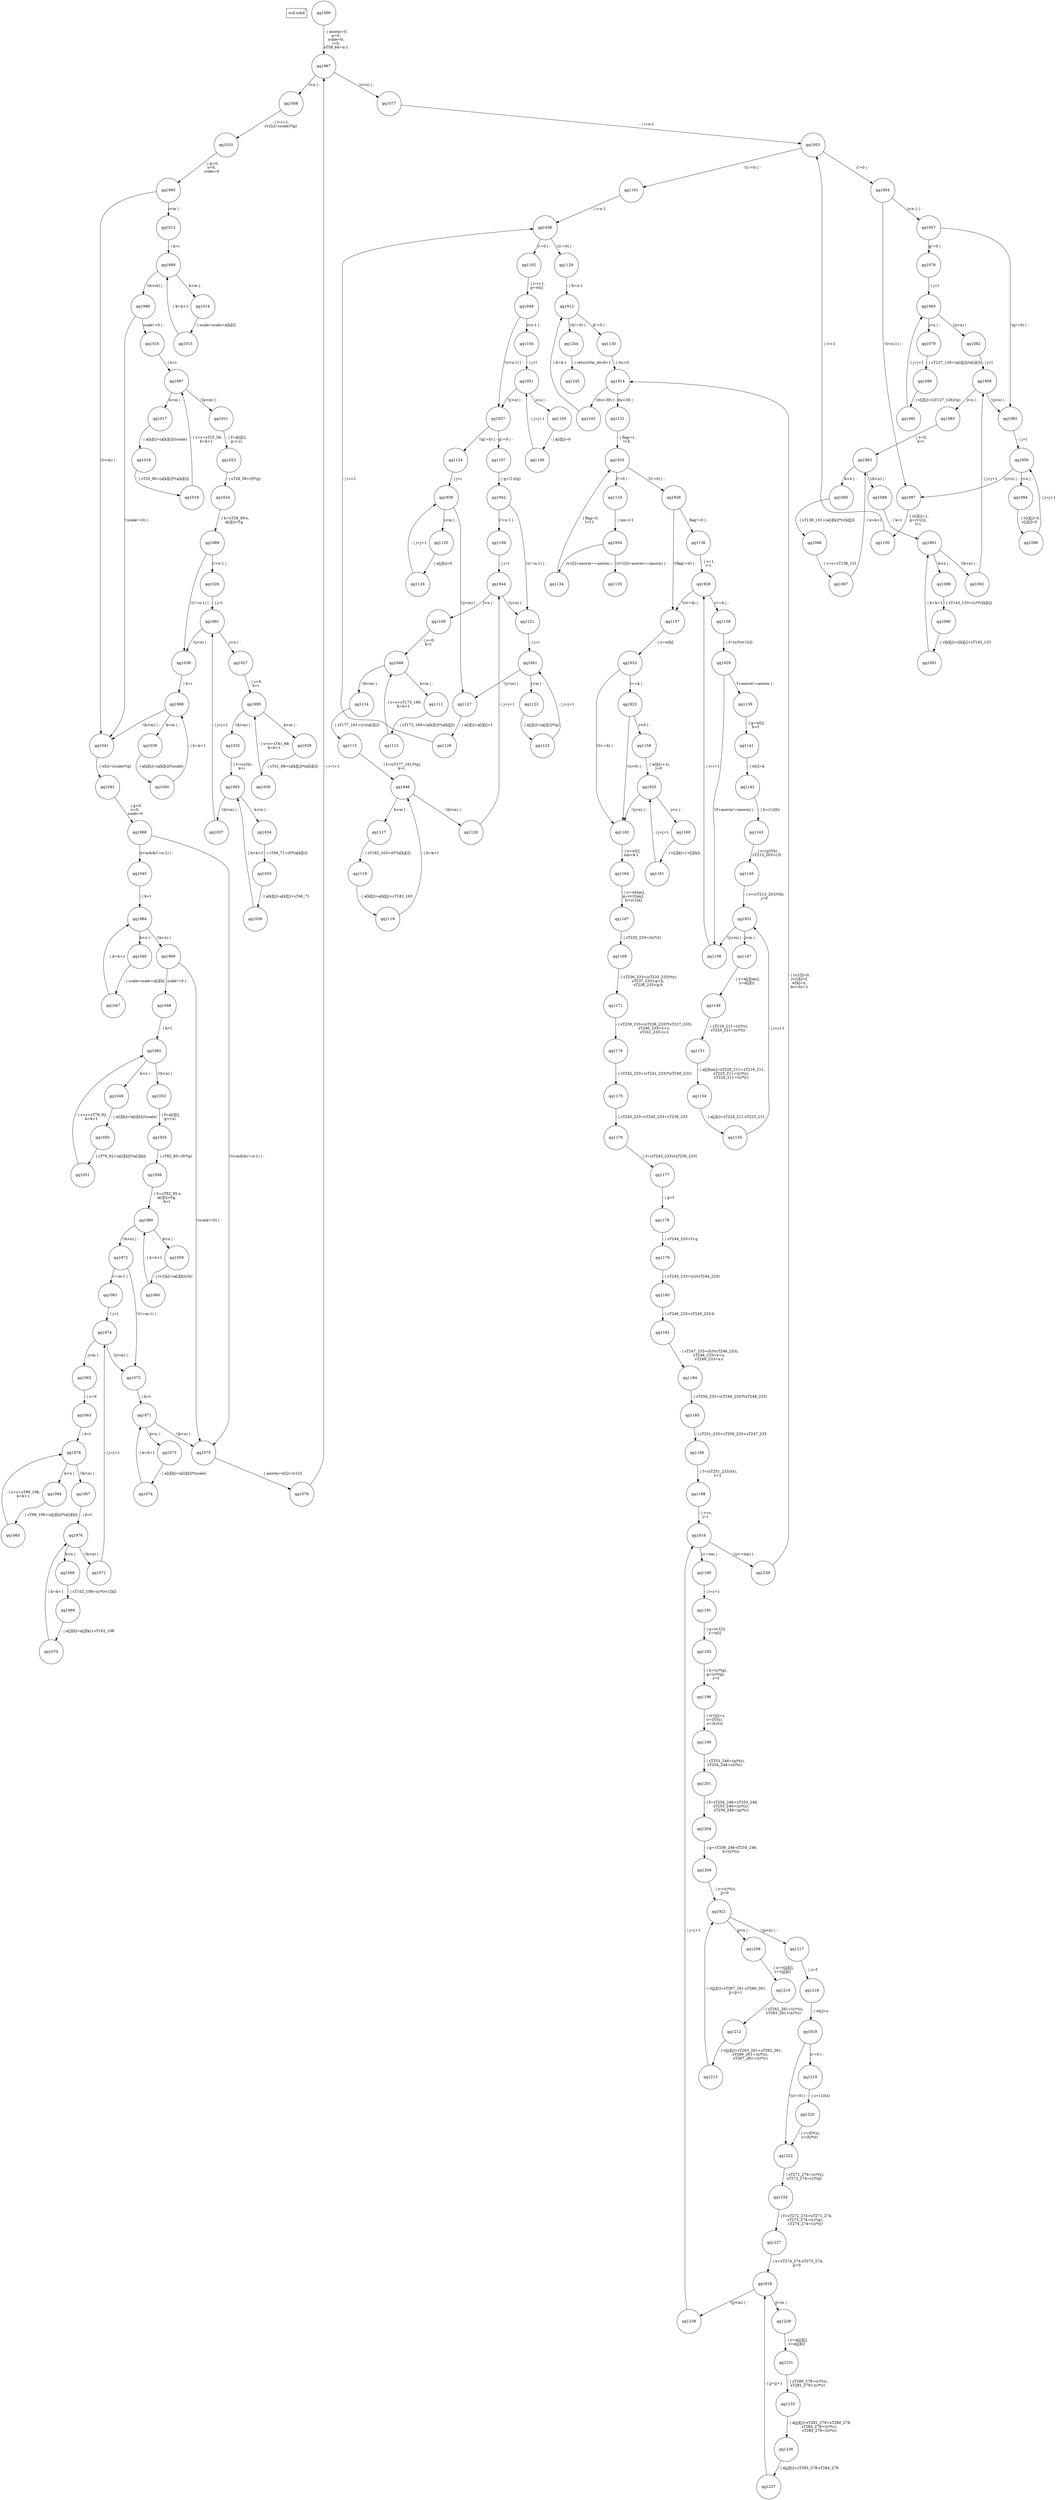 digraph fsmdIndot {

"svd.schd" [shape=note];
qq1000 [shape=circle];
qq1967 [shape=circle];
qq1000 -> qq1967 [label="- | anorm=0,\ng=0,\nscale=0,\ni=0,\nsT58_84=n-1"];
qq1008 [shape=circle];
qq1010 [shape=circle];
qq1008 -> qq1010 [label="- | l=i+1,\nrv1[i]=(scale)*(g)"];
qq1010 [shape=circle];
qq1985 [shape=circle];
qq1010 -> qq1985 [label="- | g=0,\ns=0,\nscale=0"];
qq1013 [shape=circle];
qq1999 [shape=circle];
qq1013 -> qq1999 [label="- | k=i"];
qq1014 [shape=circle];
qq1015 [shape=circle];
qq1014 -> qq1015 [label="- | scale=scale+a[k][i]"];
qq1015 [shape=circle];
qq1999 [shape=circle];
qq1015 -> qq1999 [label="- | k=k+1"];
qq1016 [shape=circle];
qq1997 [shape=circle];
qq1016 -> qq1997 [label="- | k=i"];
qq1017 [shape=circle];
qq1018 [shape=circle];
qq1017 -> qq1018 [label="- | a[k][i]=(a[k][i])/(scale)"];
qq1018 [shape=circle];
qq1019 [shape=circle];
qq1018 -> qq1019 [label="- | sT25_56=(a[k][i])*(a[k][i])"];
qq1019 [shape=circle];
qq1997 [shape=circle];
qq1019 -> qq1997 [label="- | s=s+sT25_56,\nk=k+1"];
qq1021 [shape=circle];
qq1023 [shape=circle];
qq1021 -> qq1023 [label="- | f=a[i][i],\ng=(-s)"];
qq1023 [shape=circle];
qq1024 [shape=circle];
qq1023 -> qq1024 [label="- | sT28_59=(f)*(g)"];
qq1024 [shape=circle];
qq1989 [shape=circle];
qq1024 -> qq1989 [label="- | h=sT28_59-s,\na[i][i]=f-g"];
qq1026 [shape=circle];
qq1991 [shape=circle];
qq1026 -> qq1991 [label="- | j=l"];
qq1027 [shape=circle];
qq1995 [shape=circle];
qq1027 -> qq1995 [label="- | s=0,\nk=i"];
qq1029 [shape=circle];
qq1030 [shape=circle];
qq1029 -> qq1030 [label="- | sT41_68=(a[k][j])*(a[k][i])"];
qq1030 [shape=circle];
qq1995 [shape=circle];
qq1030 -> qq1995 [label="- | s=s+sT41_68,\nk=k+1"];
qq1032 [shape=circle];
qq1993 [shape=circle];
qq1032 -> qq1993 [label="- | f=(s)/(h),\nk=i"];
qq1034 [shape=circle];
qq1035 [shape=circle];
qq1034 -> qq1035 [label="- | sT46_71=(f)*(a[k][i])"];
qq1035 [shape=circle];
qq1036 [shape=circle];
qq1035 -> qq1036 [label="- | a[k][j]=a[k][j]+sT46_71"];
qq1036 [shape=circle];
qq1993 [shape=circle];
qq1036 -> qq1993 [label="- | k=k+1"];
qq1037 [shape=circle];
qq1991 [shape=circle];
qq1037 -> qq1991 [label="- | j=j+1"];
qq1038 [shape=circle];
qq1988 [shape=circle];
qq1038 -> qq1988 [label="- | k=i"];
qq1039 [shape=circle];
qq1040 [shape=circle];
qq1039 -> qq1040 [label="- | a[k][i]=(a[k][i])*(scale)"];
qq1040 [shape=circle];
qq1988 [shape=circle];
qq1040 -> qq1988 [label="- | k=k+1"];
qq1041 [shape=circle];
qq1042 [shape=circle];
qq1041 -> qq1042 [label="- | w[i]=(scale)*(g)"];
qq1042 [shape=circle];
qq1968 [shape=circle];
qq1042 -> qq1968 [label="- | g=0,\ns=0,\nscale=0"];
qq1045 [shape=circle];
qq1984 [shape=circle];
qq1045 -> qq1984 [label="- | k=l"];
qq1046 [shape=circle];
qq1047 [shape=circle];
qq1046 -> qq1047 [label="- | scale=scale+a[i][k]"];
qq1047 [shape=circle];
qq1984 [shape=circle];
qq1047 -> qq1984 [label="- | k=k+1"];
qq1048 [shape=circle];
qq1982 [shape=circle];
qq1048 -> qq1982 [label="- | k=l"];
qq1049 [shape=circle];
qq1050 [shape=circle];
qq1049 -> qq1050 [label="- | a[i][k]=(a[i][k])/(scale)"];
qq1050 [shape=circle];
qq1051 [shape=circle];
qq1050 -> qq1051 [label="- | sT79_92=(a[i][k])*(a[i][k])"];
qq1051 [shape=circle];
qq1982 [shape=circle];
qq1051 -> qq1982 [label="- | s=s+sT79_92,\nk=k+1"];
qq1053 [shape=circle];
qq1055 [shape=circle];
qq1053 -> qq1055 [label="- | f=a[i][l],\ng=(-s)"];
qq1055 [shape=circle];
qq1056 [shape=circle];
qq1055 -> qq1056 [label="- | sT82_95=(f)*(g)"];
qq1056 [shape=circle];
qq1980 [shape=circle];
qq1056 -> qq1980 [label="- | h=sT82_95-s,\na[i][l]=f-g,\nk=l"];
qq1059 [shape=circle];
qq1060 [shape=circle];
qq1059 -> qq1060 [label="- | rv1[k]=(a[i][k])/(h)"];
qq1060 [shape=circle];
qq1980 [shape=circle];
qq1060 -> qq1980 [label="- | k=k+1"];
qq1061 [shape=circle];
qq1974 [shape=circle];
qq1061 -> qq1974 [label="- | j=l"];
qq1062 [shape=circle];
qq1063 [shape=circle];
qq1062 -> qq1063 [label="- | s=0"];
qq1063 [shape=circle];
qq1978 [shape=circle];
qq1063 -> qq1978 [label="- | k=l"];
qq1064 [shape=circle];
qq1065 [shape=circle];
qq1064 -> qq1065 [label="- | sT99_106=(a[j][k])*(a[i][k])"];
qq1065 [shape=circle];
qq1978 [shape=circle];
qq1065 -> qq1978 [label="- | s=s+sT99_106,\nk=k+1"];
qq1067 [shape=circle];
qq1976 [shape=circle];
qq1067 -> qq1976 [label="- | k=l"];
qq1068 [shape=circle];
qq1069 [shape=circle];
qq1068 -> qq1069 [label="- | sT102_108=(s)*(rv1[k])"];
qq1069 [shape=circle];
qq1070 [shape=circle];
qq1069 -> qq1070 [label="- | a[j][k]=a[j][k]+sT102_108"];
qq1070 [shape=circle];
qq1976 [shape=circle];
qq1070 -> qq1976 [label="- | k=k+1"];
qq1071 [shape=circle];
qq1974 [shape=circle];
qq1071 -> qq1974 [label="- | j=j+1"];
qq1072 [shape=circle];
qq1971 [shape=circle];
qq1072 -> qq1971 [label="- | k=l"];
qq1073 [shape=circle];
qq1074 [shape=circle];
qq1073 -> qq1074 [label="- | a[i][k]=(a[i][k])*(scale)"];
qq1074 [shape=circle];
qq1971 [shape=circle];
qq1074 -> qq1971 [label="- | k=k+1"];
qq1075 [shape=circle];
qq1076 [shape=circle];
qq1075 -> qq1076 [label="- | anorm=w[i]+rv1[i]"];
qq1076 [shape=circle];
qq1967 [shape=circle];
qq1076 -> qq1967 [label="- | i=i+1"];
qq1077 [shape=circle];
qq1953 [shape=circle];
qq1077 -> qq1953 [label="- | i=n-1"];
qq1078 [shape=circle];
qq1965 [shape=circle];
qq1078 -> qq1965 [label="- | j=l"];
qq1079 [shape=circle];
qq1080 [shape=circle];
qq1079 -> qq1080 [label="- | sT127_126=(a[i][j])/(a[i][l])"];
qq1080 [shape=circle];
qq1081 [shape=circle];
qq1080 -> qq1081 [label="- | v[j][i]=(sT127_126)/(g)"];
qq1081 [shape=circle];
qq1965 [shape=circle];
qq1081 -> qq1965 [label="- | j=j+1"];
qq1082 [shape=circle];
qq1959 [shape=circle];
qq1082 -> qq1959 [label="- | j=l"];
qq1083 [shape=circle];
qq1963 [shape=circle];
qq1083 -> qq1963 [label="- | s=0,\nk=l"];
qq1085 [shape=circle];
qq1086 [shape=circle];
qq1085 -> qq1086 [label="- | sT138_131=(a[i][k])*(v[k][j])"];
qq1086 [shape=circle];
qq1087 [shape=circle];
qq1086 -> qq1087 [label="- | s=s+sT138_131"];
qq1087 [shape=circle];
qq1963 [shape=circle];
qq1087 -> qq1963 [label="- | k=k+1"];
qq1088 [shape=circle];
qq1961 [shape=circle];
qq1088 -> qq1961 [label="- | k=l"];
qq1089 [shape=circle];
qq1090 [shape=circle];
qq1089 -> qq1090 [label="- | sT143_133=(s)*(v[k][i])"];
qq1090 [shape=circle];
qq1091 [shape=circle];
qq1090 -> qq1091 [label="- | v[k][j]=v[k][j]+sT143_133"];
qq1091 [shape=circle];
qq1961 [shape=circle];
qq1091 -> qq1961 [label="- | k=k+1"];
qq1092 [shape=circle];
qq1959 [shape=circle];
qq1092 -> qq1959 [label="- | j=j+1"];
qq1093 [shape=circle];
qq1956 [shape=circle];
qq1093 -> qq1956 [label="- | j=l"];
qq1094 [shape=circle];
qq1096 [shape=circle];
qq1094 -> qq1096 [label="- | v[i][j]=0,\nv[j][i]=0"];
qq1096 [shape=circle];
qq1956 [shape=circle];
qq1096 -> qq1956 [label="- | j=j+1"];
qq1097 [shape=circle];
qq1100 [shape=circle];
qq1097 -> qq1100 [label="- | v[i][i]=1,\ng=rv1[i],\nl=i"];
qq1100 [shape=circle];
qq1953 [shape=circle];
qq1100 -> qq1953 [label="- | i=i-1"];
qq1101 [shape=circle];
qq1936 [shape=circle];
qq1101 -> qq1936 [label="- | i=n-1"];
qq1102 [shape=circle];
qq1949 [shape=circle];
qq1102 -> qq1949 [label="- | l=i+1,\ng=w[i]"];
qq1104 [shape=circle];
qq1951 [shape=circle];
qq1104 -> qq1951 [label="- | j=l"];
qq1105 [shape=circle];
qq1106 [shape=circle];
qq1105 -> qq1106 [label="- | a[i][j]=0"];
qq1106 [shape=circle];
qq1951 [shape=circle];
qq1106 -> qq1951 [label="- | j=j+1"];
qq1107 [shape=circle];
qq1942 [shape=circle];
qq1107 -> qq1942 [label="- | g=(1)/(g)"];
qq1108 [shape=circle];
qq1944 [shape=circle];
qq1108 -> qq1944 [label="- | j=l"];
qq1109 [shape=circle];
qq1948 [shape=circle];
qq1109 -> qq1948 [label="- | s=0,\nk=l"];
qq1111 [shape=circle];
qq1112 [shape=circle];
qq1111 -> qq1112 [label="- | sT173_160=(a[k][i])*(a[k][j])"];
qq1112 [shape=circle];
qq1948 [shape=circle];
qq1112 -> qq1948 [label="- | s=s+sT173_160,\nk=k+1"];
qq1114 [shape=circle];
qq1115 [shape=circle];
qq1114 -> qq1115 [label="- | sT177_161=(s)/(a[i][i])"];
qq1115 [shape=circle];
qq1946 [shape=circle];
qq1115 -> qq1946 [label="- | f=(sT177_161)*(g),\nk=i"];
qq1117 [shape=circle];
qq1118 [shape=circle];
qq1117 -> qq1118 [label="- | sT182_163=(f)*(a[k][i])"];
qq1118 [shape=circle];
qq1119 [shape=circle];
qq1118 -> qq1119 [label="- | a[k][j]=a[k][j]+sT182_163"];
qq1119 [shape=circle];
qq1946 [shape=circle];
qq1119 -> qq1946 [label="- | k=k+1"];
qq1120 [shape=circle];
qq1944 [shape=circle];
qq1120 -> qq1944 [label="- | j=j+1"];
qq1121 [shape=circle];
qq1941 [shape=circle];
qq1121 -> qq1941 [label="- | j=i"];
qq1122 [shape=circle];
qq1123 [shape=circle];
qq1122 -> qq1123 [label="- | a[j][i]=(a[j][i])*(g)"];
qq1123 [shape=circle];
qq1941 [shape=circle];
qq1123 -> qq1941 [label="- | j=j+1"];
qq1124 [shape=circle];
qq1939 [shape=circle];
qq1124 -> qq1939 [label="- | j=i"];
qq1125 [shape=circle];
qq1126 [shape=circle];
qq1125 -> qq1126 [label="- | a[j][i]=0"];
qq1126 [shape=circle];
qq1939 [shape=circle];
qq1126 -> qq1939 [label="- | j=j+1"];
qq1127 [shape=circle];
qq1128 [shape=circle];
qq1127 -> qq1128 [label="- | a[i][i]=a[i][i]+1"];
qq1128 [shape=circle];
qq1936 [shape=circle];
qq1128 -> qq1936 [label="- | i=i-1"];
qq1129 [shape=circle];
qq1912 [shape=circle];
qq1129 -> qq1912 [label="- | k=n-1"];
qq1130 [shape=circle];
qq1914 [shape=circle];
qq1130 -> qq1914 [label="- | its=0"];
qq1131 [shape=circle];
qq1933 [shape=circle];
qq1131 -> qq1933 [label="- | flag=1,\nl=k"];
qq1133 [shape=circle];
qq1934 [shape=circle];
qq1133 -> qq1934 [label="- | nm=l-1"];
qq1134 [shape=circle];
qq1933 [shape=circle];
qq1134 -> qq1933 [label="- | flag=0,\nl=l-1"];
qq1136 [shape=circle];
qq1928 [shape=circle];
qq1136 -> qq1928 [label="- | s=1,\ni=l"];
qq1138 [shape=circle];
qq1929 [shape=circle];
qq1138 -> qq1929 [label="- | f=(s)*(rv1[i])"];
qq1139 [shape=circle];
qq1141 [shape=circle];
qq1139 -> qq1141 [label="- | g=w[i],\nh=f"];
qq1141 [shape=circle];
qq1142 [shape=circle];
qq1141 -> qq1142 [label="- | w[i]=h"];
qq1142 [shape=circle];
qq1143 [shape=circle];
qq1142 -> qq1143 [label="- | h=(1)/(h)"];
qq1143 [shape=circle];
qq1145 [shape=circle];
qq1143 -> qq1145 [label="- | c=(g)*(h),\nsT213_203=(-f)"];
qq1145 [shape=circle];
qq1931 [shape=circle];
qq1145 -> qq1931 [label="- | s=(sT213_203)*(h),\nj=0"];
qq1147 [shape=circle];
qq1149 [shape=circle];
qq1147 -> qq1149 [label="- | y=a[j][nm],\nz=a[j][i]"];
qq1149 [shape=circle];
qq1151 [shape=circle];
qq1149 -> qq1151 [label="- | sT219_211=(z)*(s),\nsT220_211=(y)*(c)"];
qq1151 [shape=circle];
qq1154 [shape=circle];
qq1151 -> qq1154 [label="- | a[j][nm]=sT220_211+sT219_211,\nsT223_211=(y)*(s),\nsT224_211=(z)*(c)"];
qq1154 [shape=circle];
qq1155 [shape=circle];
qq1154 -> qq1155 [label="- | a[j][i]=sT224_211-sT223_211"];
qq1155 [shape=circle];
qq1931 [shape=circle];
qq1155 -> qq1931 [label="- | j=j+1"];
qq1156 [shape=circle];
qq1928 [shape=circle];
qq1156 -> qq1928 [label="- | i=i+1"];
qq1157 [shape=circle];
qq1922 [shape=circle];
qq1157 -> qq1922 [label="- | z=w[k]"];
qq1158 [shape=circle];
qq1925 [shape=circle];
qq1158 -> qq1925 [label="- | w[k]=(-z),\nj=0"];
qq1160 [shape=circle];
qq1161 [shape=circle];
qq1160 -> qq1161 [label="- | v[j][k]=(-v[j][k])"];
qq1161 [shape=circle];
qq1925 [shape=circle];
qq1161 -> qq1925 [label="- | j=j+1"];
qq1162 [shape=circle];
qq1164 [shape=circle];
qq1162 -> qq1164 [label="- | x=w[l],\nnm=k-1"];
qq1164 [shape=circle];
qq1167 [shape=circle];
qq1164 -> qq1167 [label="- | y=w[nm],\ng=rv1[nm],\nh=rv1[k]"];
qq1167 [shape=circle];
qq1168 [shape=circle];
qq1167 -> qq1168 [label="- | sT235_233=(h)*(2)"];
qq1168 [shape=circle];
qq1171 [shape=circle];
qq1168 -> qq1171 [label="- | sT236_233=(sT235_233)*(y),\nsT237_233=g+h,\nsT238_233=g-h"];
qq1171 [shape=circle];
qq1174 [shape=circle];
qq1171 -> qq1174 [label="- | sT239_233=(sT238_233)*(sT237_233),\nsT240_233=y+z,\nsT241_233=y-z"];
qq1174 [shape=circle];
qq1175 [shape=circle];
qq1174 -> qq1175 [label="- | sT242_233=(sT241_233)*(sT240_233)"];
qq1175 [shape=circle];
qq1176 [shape=circle];
qq1175 -> qq1176 [label="- | sT243_233=sT242_233+sT239_233"];
qq1176 [shape=circle];
qq1177 [shape=circle];
qq1176 -> qq1177 [label="- | f=(sT243_233)/(sT236_233)"];
qq1177 [shape=circle];
qq1178 [shape=circle];
qq1177 -> qq1178 [label="- | g=f"];
qq1178 [shape=circle];
qq1179 [shape=circle];
qq1178 -> qq1179 [label="- | sT244_233=f+g"];
qq1179 [shape=circle];
qq1180 [shape=circle];
qq1179 -> qq1180 [label="- | sT245_233=(y)/(sT244_233)"];
qq1180 [shape=circle];
qq1181 [shape=circle];
qq1180 -> qq1181 [label="- | sT246_233=sT245_233-h"];
qq1181 [shape=circle];
qq1184 [shape=circle];
qq1181 -> qq1184 [label="- | sT247_233=(h)*(sT246_233),\nsT248_233=x+z,\nsT249_233=x-z"];
qq1184 [shape=circle];
qq1185 [shape=circle];
qq1184 -> qq1185 [label="- | sT250_233=(sT249_233)*(sT248_233)"];
qq1185 [shape=circle];
qq1186 [shape=circle];
qq1185 -> qq1186 [label="- | sT251_233=sT250_233+sT247_233"];
qq1186 [shape=circle];
qq1188 [shape=circle];
qq1186 -> qq1188 [label="- | f=(sT251_233)/(x),\ns=1"];
qq1188 [shape=circle];
qq1916 [shape=circle];
qq1188 -> qq1916 [label="- | c=s,\nj=l"];
qq1190 [shape=circle];
qq1191 [shape=circle];
qq1190 -> qq1191 [label="- | i=j+1"];
qq1191 [shape=circle];
qq1193 [shape=circle];
qq1191 -> qq1193 [label="- | g=rv1[i],\ny=w[i]"];
qq1193 [shape=circle];
qq1196 [shape=circle];
qq1193 -> qq1196 [label="- | h=(s)*(g),\ng=(c)*(g),\nz=f"];
qq1196 [shape=circle];
qq1199 [shape=circle];
qq1196 -> qq1199 [label="- | rv1[j]=z,\nc=(f)/(z),\ns=(h)/(z)"];
qq1199 [shape=circle];
qq1201 [shape=circle];
qq1199 -> qq1201 [label="- | sT253_246=(g)*(s),\nsT254_246=(x)*(c)"];
qq1201 [shape=circle];
qq1204 [shape=circle];
qq1201 -> qq1204 [label="- | f=sT254_246+sT253_246,\nsT255_246=(x)*(s),\nsT256_246=(g)*(c)"];
qq1204 [shape=circle];
qq1206 [shape=circle];
qq1204 -> qq1206 [label="- | g=sT256_246-sT255_246,\nh=(y)*(s)"];
qq1206 [shape=circle];
qq1921 [shape=circle];
qq1206 -> qq1921 [label="- | y=(y)*(c),\njj=0"];
qq1208 [shape=circle];
qq1210 [shape=circle];
qq1208 -> qq1210 [label="- | x=v[jj][j],\nz=v[jj][i]"];
qq1210 [shape=circle];
qq1212 [shape=circle];
qq1210 -> qq1212 [label="- | sT262_261=(z)*(s),\nsT263_261=(x)*(c)"];
qq1212 [shape=circle];
qq1215 [shape=circle];
qq1212 -> qq1215 [label="- | v[jj][j]=sT263_261+sT262_261,\nsT266_261=(x)*(s),\nsT267_261=(z)*(c)"];
qq1215 [shape=circle];
qq1921 [shape=circle];
qq1215 -> qq1921 [label="- | v[jj][i]=sT267_261-sT266_261,\njj=jj+1"];
qq1217 [shape=circle];
qq1218 [shape=circle];
qq1217 -> qq1218 [label="- | z=f"];
qq1218 [shape=circle];
qq1919 [shape=circle];
qq1218 -> qq1919 [label="- | w[j]=z"];
qq1219 [shape=circle];
qq1220 [shape=circle];
qq1219 -> qq1220 [label="- | z=(1)/(z)"];
qq1220 [shape=circle];
qq1222 [shape=circle];
qq1220 -> qq1222 [label="- | c=(f)*(z),\ns=(h)*(z)"];
qq1222 [shape=circle];
qq1224 [shape=circle];
qq1222 -> qq1224 [label="- | sT271_274=(s)*(y),\nsT272_274=(c)*(g)"];
qq1224 [shape=circle];
qq1227 [shape=circle];
qq1224 -> qq1227 [label="- | f=sT272_274+sT271_274,\nsT273_274=(s)*(g),\nsT274_274=(c)*(y)"];
qq1227 [shape=circle];
qq1918 [shape=circle];
qq1227 -> qq1918 [label="- | x=sT274_274-sT273_274,\njj=0"];
qq1229 [shape=circle];
qq1231 [shape=circle];
qq1229 -> qq1231 [label="- | y=a[jj][j],\nz=a[jj][i]"];
qq1231 [shape=circle];
qq1233 [shape=circle];
qq1231 -> qq1233 [label="- | sT280_278=(z)*(s),\nsT281_278=(y)*(c)"];
qq1233 [shape=circle];
qq1236 [shape=circle];
qq1233 -> qq1236 [label="- | a[jj][j]=sT281_278+sT280_278,\nsT284_278=(y)*(s),\nsT285_278=(z)*(c)"];
qq1236 [shape=circle];
qq1237 [shape=circle];
qq1236 -> qq1237 [label="- | a[jj][i]=sT285_278-sT284_278"];
qq1237 [shape=circle];
qq1918 [shape=circle];
qq1237 -> qq1918 [label="- | jj=jj+1"];
qq1238 [shape=circle];
qq1916 [shape=circle];
qq1238 -> qq1916 [label="- | j=j+1"];
qq1239 [shape=circle];
qq1914 [shape=circle];
qq1239 -> qq1914 [label="- | rv1[l]=0,\nrv1[k]=f,\nw[k]=x,\nits=its+1"];
qq1243 [shape=circle];
qq1912 [shape=circle];
qq1243 -> qq1912 [label="- | k=k-1"];
qq1244 [shape=circle];
qq1245 [shape=circle];
qq1244 -> qq1245 [label="- | returnVar_dsvd=1"];
qq1912 [shape=circle];
qq1130 [shape=circle];
qq1912 -> qq1130 [label="k!=0 | -"];
qq1244 [shape=circle];
qq1912 -> qq1244 [label="!(k!=0) | -"];
qq1914 [shape=circle];
qq1131 [shape=circle];
qq1914 -> qq1131 [label="its<30 | -"];
qq1243 [shape=circle];
qq1914 -> qq1243 [label="!(its<30) | -"];
qq1916 [shape=circle];
qq1190 [shape=circle];
qq1916 -> qq1190 [label="j<=nm | -"];
qq1239 [shape=circle];
qq1916 -> qq1239 [label="!(j<=nm) | -"];
qq1918 [shape=circle];
qq1229 [shape=circle];
qq1918 -> qq1229 [label="jj<m | -"];
qq1238 [shape=circle];
qq1918 -> qq1238 [label="!(jj<m) | -"];
qq1919 [shape=circle];
qq1219 [shape=circle];
qq1919 -> qq1219 [label="z!=0 | -"];
qq1222 [shape=circle];
qq1919 -> qq1222 [label="!(z!=0) | -"];
qq1921 [shape=circle];
qq1208 [shape=circle];
qq1921 -> qq1208 [label="jj<n | -"];
qq1217 [shape=circle];
qq1921 -> qq1217 [label="!(jj<n) | -"];
qq1922 [shape=circle];
qq1923 [shape=circle];
qq1922 -> qq1923 [label="l==k | -"];
qq1162 [shape=circle];
qq1922 -> qq1162 [label="!(l==k) | -"];
qq1923 [shape=circle];
qq1158 [shape=circle];
qq1923 -> qq1158 [label="z<0 | -"];
qq1162 [shape=circle];
qq1923 -> qq1162 [label="!(z<0) | -"];
qq1925 [shape=circle];
qq1160 [shape=circle];
qq1925 -> qq1160 [label="j<n | -"];
qq1162 [shape=circle];
qq1925 -> qq1162 [label="!(j<n) | -"];
qq1926 [shape=circle];
qq1136 [shape=circle];
qq1926 -> qq1136 [label="flag!=0 | -"];
qq1157 [shape=circle];
qq1926 -> qq1157 [label="!(flag!=0) | -"];
qq1928 [shape=circle];
qq1138 [shape=circle];
qq1928 -> qq1138 [label="i<=k | -"];
qq1157 [shape=circle];
qq1928 -> qq1157 [label="!(i<=k) | -"];
qq1929 [shape=circle];
qq1139 [shape=circle];
qq1929 -> qq1139 [label="f+anorm!=anorm | -"];
qq1156 [shape=circle];
qq1929 -> qq1156 [label="!(f+anorm!=anorm) | -"];
qq1931 [shape=circle];
qq1147 [shape=circle];
qq1931 -> qq1147 [label="j<m | -"];
qq1156 [shape=circle];
qq1931 -> qq1156 [label="!(j<m) | -"];
qq1933 [shape=circle];
qq1133 [shape=circle];
qq1933 -> qq1133 [label="l!=0 | -"];
qq1926 [shape=circle];
qq1933 -> qq1926 [label="!(l!=0) | -"];
qq1934 [shape=circle];
qq1134 [shape=circle];
qq1934 -> qq1134 [label="rv1[l]+anorm==anorm | -"];
qq1135 [shape=circle];
qq1934 -> qq1135 [label="!(rv1[l]+anorm==anorm) | -"];
qq1936 [shape=circle];
qq1102 [shape=circle];
qq1936 -> qq1102 [label="i!=0 | -"];
qq1129 [shape=circle];
qq1936 -> qq1129 [label="!(i!=0) | -"];
qq1937 [shape=circle];
qq1107 [shape=circle];
qq1937 -> qq1107 [label="g!=0 | -"];
qq1124 [shape=circle];
qq1937 -> qq1124 [label="!(g!=0) | -"];
qq1939 [shape=circle];
qq1125 [shape=circle];
qq1939 -> qq1125 [label="j<m | -"];
qq1127 [shape=circle];
qq1939 -> qq1127 [label="!(j<m) | -"];
qq1941 [shape=circle];
qq1122 [shape=circle];
qq1941 -> qq1122 [label="j<m | -"];
qq1127 [shape=circle];
qq1941 -> qq1127 [label="!(j<m) | -"];
qq1942 [shape=circle];
qq1108 [shape=circle];
qq1942 -> qq1108 [label="i!=n-1 | -"];
qq1121 [shape=circle];
qq1942 -> qq1121 [label="!(i!=n-1) | -"];
qq1944 [shape=circle];
qq1109 [shape=circle];
qq1944 -> qq1109 [label="j<n | -"];
qq1121 [shape=circle];
qq1944 -> qq1121 [label="!(j<n) | -"];
qq1946 [shape=circle];
qq1117 [shape=circle];
qq1946 -> qq1117 [label="k<m | -"];
qq1120 [shape=circle];
qq1946 -> qq1120 [label="!(k<m) | -"];
qq1948 [shape=circle];
qq1111 [shape=circle];
qq1948 -> qq1111 [label="k<m | -"];
qq1114 [shape=circle];
qq1948 -> qq1114 [label="!(k<m) | -"];
qq1949 [shape=circle];
qq1104 [shape=circle];
qq1949 -> qq1104 [label="i<n-1 | -"];
qq1937 [shape=circle];
qq1949 -> qq1937 [label="!(i<n-1) | -"];
qq1951 [shape=circle];
qq1105 [shape=circle];
qq1951 -> qq1105 [label="j<n | -"];
qq1937 [shape=circle];
qq1951 -> qq1937 [label="!(j<n) | -"];
qq1953 [shape=circle];
qq1954 [shape=circle];
qq1953 -> qq1954 [label="i!=0 | -"];
qq1101 [shape=circle];
qq1953 -> qq1101 [label="!(i!=0) | -"];
qq1954 [shape=circle];
qq1957 [shape=circle];
qq1954 -> qq1957 [label="i<n-1 | -"];
qq1097 [shape=circle];
qq1954 -> qq1097 [label="!(i<n-1) | -"];
qq1956 [shape=circle];
qq1094 [shape=circle];
qq1956 -> qq1094 [label="j<n | -"];
qq1097 [shape=circle];
qq1956 -> qq1097 [label="!(j<n) | -"];
qq1957 [shape=circle];
qq1078 [shape=circle];
qq1957 -> qq1078 [label="g!=0 | -"];
qq1093 [shape=circle];
qq1957 -> qq1093 [label="!(g!=0) | -"];
qq1959 [shape=circle];
qq1083 [shape=circle];
qq1959 -> qq1083 [label="j<n | -"];
qq1093 [shape=circle];
qq1959 -> qq1093 [label="!(j<n) | -"];
qq1961 [shape=circle];
qq1089 [shape=circle];
qq1961 -> qq1089 [label="k<n | -"];
qq1092 [shape=circle];
qq1961 -> qq1092 [label="!(k<n) | -"];
qq1963 [shape=circle];
qq1085 [shape=circle];
qq1963 -> qq1085 [label="k<n | -"];
qq1088 [shape=circle];
qq1963 -> qq1088 [label="!(k<n) | -"];
qq1965 [shape=circle];
qq1079 [shape=circle];
qq1965 -> qq1079 [label="j<n | -"];
qq1082 [shape=circle];
qq1965 -> qq1082 [label="!(j<n) | -"];
qq1967 [shape=circle];
qq1008 [shape=circle];
qq1967 -> qq1008 [label="i<n | -"];
qq1077 [shape=circle];
qq1967 -> qq1077 [label="!(i<n) | -"];
qq1968 [shape=circle];
qq1045 [shape=circle];
qq1968 -> qq1045 [label="(i<m&&i!=n-1) | -"];
qq1075 [shape=circle];
qq1968 -> qq1075 [label="!(i<m&&i!=n-1) | -"];
qq1969 [shape=circle];
qq1048 [shape=circle];
qq1969 -> qq1048 [label="scale!=0 | -"];
qq1075 [shape=circle];
qq1969 -> qq1075 [label="!(scale!=0) | -"];
qq1971 [shape=circle];
qq1073 [shape=circle];
qq1971 -> qq1073 [label="k<n | -"];
qq1075 [shape=circle];
qq1971 -> qq1075 [label="!(k<n) | -"];
qq1972 [shape=circle];
qq1061 [shape=circle];
qq1972 -> qq1061 [label="i!=m-1 | -"];
qq1072 [shape=circle];
qq1972 -> qq1072 [label="!(i!=m-1) | -"];
qq1974 [shape=circle];
qq1062 [shape=circle];
qq1974 -> qq1062 [label="j<m | -"];
qq1072 [shape=circle];
qq1974 -> qq1072 [label="!(j<m) | -"];
qq1976 [shape=circle];
qq1068 [shape=circle];
qq1976 -> qq1068 [label="k<n | -"];
qq1071 [shape=circle];
qq1976 -> qq1071 [label="!(k<n) | -"];
qq1978 [shape=circle];
qq1064 [shape=circle];
qq1978 -> qq1064 [label="k<n | -"];
qq1067 [shape=circle];
qq1978 -> qq1067 [label="!(k<n) | -"];
qq1980 [shape=circle];
qq1059 [shape=circle];
qq1980 -> qq1059 [label="k<n | -"];
qq1972 [shape=circle];
qq1980 -> qq1972 [label="!(k<n) | -"];
qq1982 [shape=circle];
qq1049 [shape=circle];
qq1982 -> qq1049 [label="k<n | -"];
qq1053 [shape=circle];
qq1982 -> qq1053 [label="!(k<n) | -"];
qq1984 [shape=circle];
qq1046 [shape=circle];
qq1984 -> qq1046 [label="k<n | -"];
qq1969 [shape=circle];
qq1984 -> qq1969 [label="!(k<n) | -"];
qq1985 [shape=circle];
qq1013 [shape=circle];
qq1985 -> qq1013 [label="i<m | -"];
qq1041 [shape=circle];
qq1985 -> qq1041 [label="!(i<m) | -"];
qq1986 [shape=circle];
qq1016 [shape=circle];
qq1986 -> qq1016 [label="scale!=0 | -"];
qq1041 [shape=circle];
qq1986 -> qq1041 [label="!(scale!=0) | -"];
qq1988 [shape=circle];
qq1039 [shape=circle];
qq1988 -> qq1039 [label="k<m | -"];
qq1041 [shape=circle];
qq1988 -> qq1041 [label="!(k<m) | -"];
qq1989 [shape=circle];
qq1026 [shape=circle];
qq1989 -> qq1026 [label="i!=n-1 | -"];
qq1038 [shape=circle];
qq1989 -> qq1038 [label="!(i!=n-1) | -"];
qq1991 [shape=circle];
qq1027 [shape=circle];
qq1991 -> qq1027 [label="j<n | -"];
qq1038 [shape=circle];
qq1991 -> qq1038 [label="!(j<n) | -"];
qq1993 [shape=circle];
qq1034 [shape=circle];
qq1993 -> qq1034 [label="k<m | -"];
qq1037 [shape=circle];
qq1993 -> qq1037 [label="!(k<m) | -"];
qq1995 [shape=circle];
qq1029 [shape=circle];
qq1995 -> qq1029 [label="k<m | -"];
qq1032 [shape=circle];
qq1995 -> qq1032 [label="!(k<m) | -"];
qq1997 [shape=circle];
qq1017 [shape=circle];
qq1997 -> qq1017 [label="k<m | -"];
qq1021 [shape=circle];
qq1997 -> qq1021 [label="!(k<m) | -"];
qq1999 [shape=circle];
qq1014 [shape=circle];
qq1999 -> qq1014 [label="k<m | -"];
qq1986 [shape=circle];
qq1999 -> qq1986 [label="!(k<m) | -"];

}
